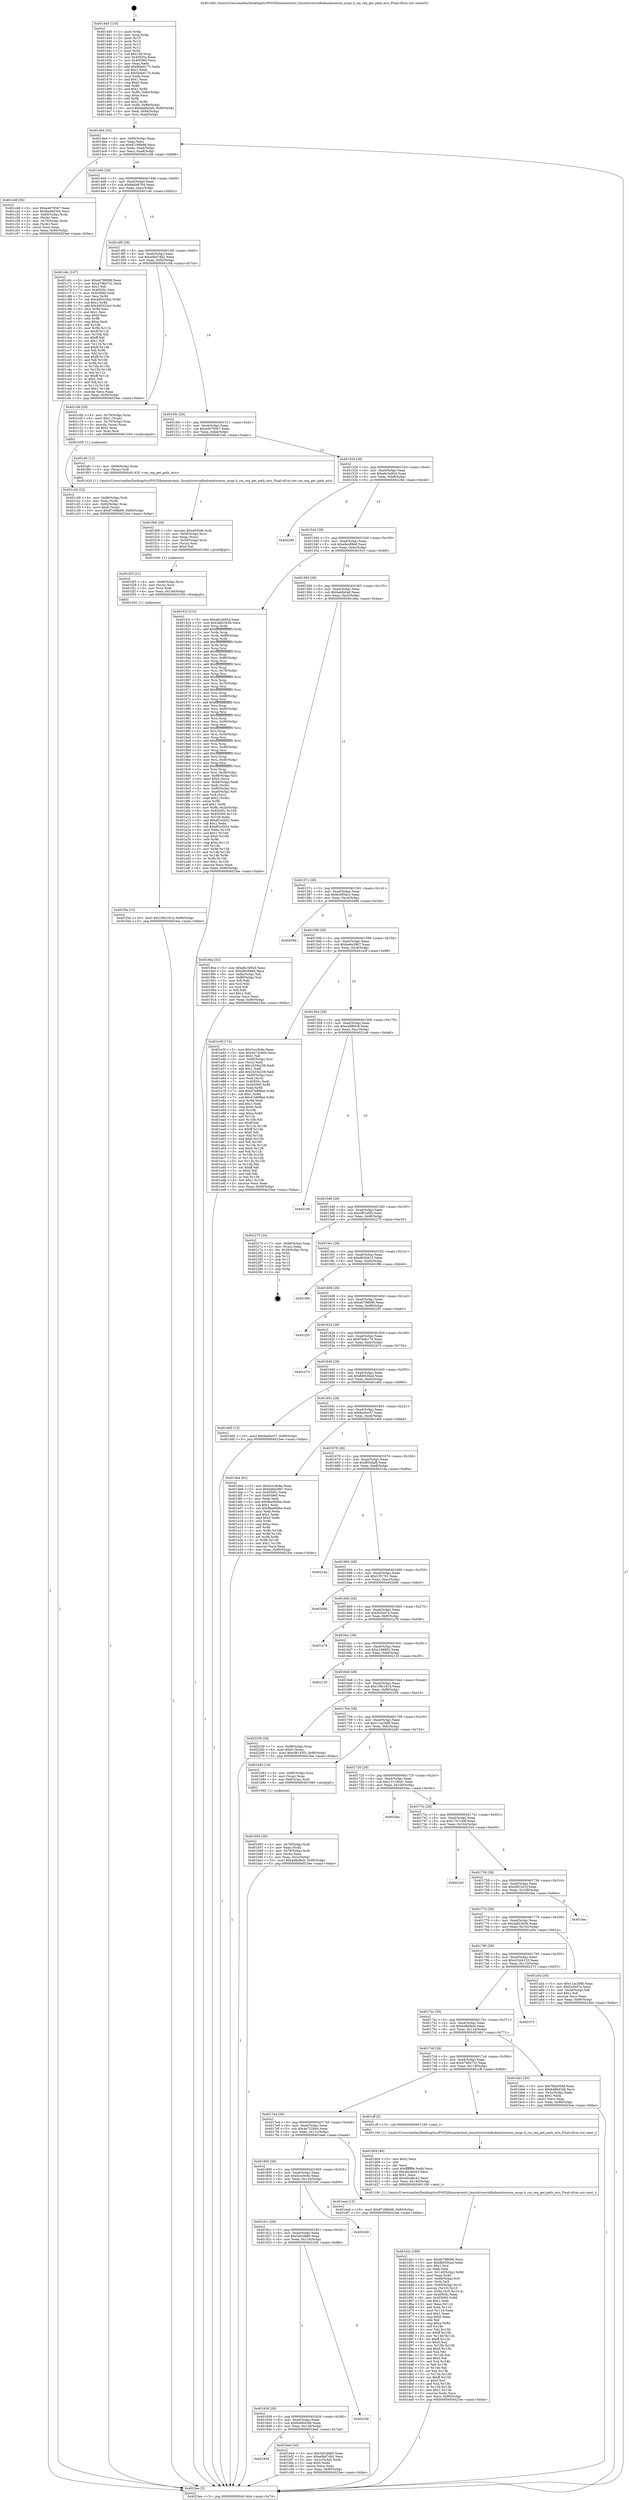 digraph "0x401440" {
  label = "0x401440 (/mnt/c/Users/mathe/Desktop/tcc/POCII/binaries/extr_linuxdriversinfinibandcorecm_msgs.h_cm_req_get_path_mtu_Final-ollvm.out::main(0))"
  labelloc = "t"
  node[shape=record]

  Entry [label="",width=0.3,height=0.3,shape=circle,fillcolor=black,style=filled]
  "0x4014b4" [label="{
     0x4014b4 [32]\l
     | [instrs]\l
     &nbsp;&nbsp;0x4014b4 \<+6\>: mov -0x90(%rbp),%eax\l
     &nbsp;&nbsp;0x4014ba \<+2\>: mov %eax,%ecx\l
     &nbsp;&nbsp;0x4014bc \<+6\>: sub $0x87c98b66,%ecx\l
     &nbsp;&nbsp;0x4014c2 \<+6\>: mov %eax,-0xa4(%rbp)\l
     &nbsp;&nbsp;0x4014c8 \<+6\>: mov %ecx,-0xa8(%rbp)\l
     &nbsp;&nbsp;0x4014ce \<+6\>: je 0000000000401c48 \<main+0x808\>\l
  }"]
  "0x401c48" [label="{
     0x401c48 [36]\l
     | [instrs]\l
     &nbsp;&nbsp;0x401c48 \<+5\>: mov $0xa4679567,%eax\l
     &nbsp;&nbsp;0x401c4d \<+5\>: mov $0x8ed46764,%ecx\l
     &nbsp;&nbsp;0x401c52 \<+4\>: mov -0x60(%rbp),%rdx\l
     &nbsp;&nbsp;0x401c56 \<+2\>: mov (%rdx),%esi\l
     &nbsp;&nbsp;0x401c58 \<+4\>: mov -0x70(%rbp),%rdx\l
     &nbsp;&nbsp;0x401c5c \<+2\>: cmp (%rdx),%esi\l
     &nbsp;&nbsp;0x401c5e \<+3\>: cmovl %ecx,%eax\l
     &nbsp;&nbsp;0x401c61 \<+6\>: mov %eax,-0x90(%rbp)\l
     &nbsp;&nbsp;0x401c67 \<+5\>: jmp 00000000004023ee \<main+0xfae\>\l
  }"]
  "0x4014d4" [label="{
     0x4014d4 [28]\l
     | [instrs]\l
     &nbsp;&nbsp;0x4014d4 \<+5\>: jmp 00000000004014d9 \<main+0x99\>\l
     &nbsp;&nbsp;0x4014d9 \<+6\>: mov -0xa4(%rbp),%eax\l
     &nbsp;&nbsp;0x4014df \<+5\>: sub $0x8ed46764,%eax\l
     &nbsp;&nbsp;0x4014e4 \<+6\>: mov %eax,-0xac(%rbp)\l
     &nbsp;&nbsp;0x4014ea \<+6\>: je 0000000000401c6c \<main+0x82c\>\l
  }"]
  Exit [label="",width=0.3,height=0.3,shape=circle,fillcolor=black,style=filled,peripheries=2]
  "0x401c6c" [label="{
     0x401c6c [147]\l
     | [instrs]\l
     &nbsp;&nbsp;0x401c6c \<+5\>: mov $0xeb798096,%eax\l
     &nbsp;&nbsp;0x401c71 \<+5\>: mov $0x47964731,%ecx\l
     &nbsp;&nbsp;0x401c76 \<+2\>: mov $0x1,%dl\l
     &nbsp;&nbsp;0x401c78 \<+7\>: mov 0x40505c,%esi\l
     &nbsp;&nbsp;0x401c7f \<+7\>: mov 0x405060,%edi\l
     &nbsp;&nbsp;0x401c86 \<+3\>: mov %esi,%r8d\l
     &nbsp;&nbsp;0x401c89 \<+7\>: sub $0x4d0323a2,%r8d\l
     &nbsp;&nbsp;0x401c90 \<+4\>: sub $0x1,%r8d\l
     &nbsp;&nbsp;0x401c94 \<+7\>: add $0x4d0323a2,%r8d\l
     &nbsp;&nbsp;0x401c9b \<+4\>: imul %r8d,%esi\l
     &nbsp;&nbsp;0x401c9f \<+3\>: and $0x1,%esi\l
     &nbsp;&nbsp;0x401ca2 \<+3\>: cmp $0x0,%esi\l
     &nbsp;&nbsp;0x401ca5 \<+4\>: sete %r9b\l
     &nbsp;&nbsp;0x401ca9 \<+3\>: cmp $0xa,%edi\l
     &nbsp;&nbsp;0x401cac \<+4\>: setl %r10b\l
     &nbsp;&nbsp;0x401cb0 \<+3\>: mov %r9b,%r11b\l
     &nbsp;&nbsp;0x401cb3 \<+4\>: xor $0xff,%r11b\l
     &nbsp;&nbsp;0x401cb7 \<+3\>: mov %r10b,%bl\l
     &nbsp;&nbsp;0x401cba \<+3\>: xor $0xff,%bl\l
     &nbsp;&nbsp;0x401cbd \<+3\>: xor $0x1,%dl\l
     &nbsp;&nbsp;0x401cc0 \<+3\>: mov %r11b,%r14b\l
     &nbsp;&nbsp;0x401cc3 \<+4\>: and $0xff,%r14b\l
     &nbsp;&nbsp;0x401cc7 \<+3\>: and %dl,%r9b\l
     &nbsp;&nbsp;0x401cca \<+3\>: mov %bl,%r15b\l
     &nbsp;&nbsp;0x401ccd \<+4\>: and $0xff,%r15b\l
     &nbsp;&nbsp;0x401cd1 \<+3\>: and %dl,%r10b\l
     &nbsp;&nbsp;0x401cd4 \<+3\>: or %r9b,%r14b\l
     &nbsp;&nbsp;0x401cd7 \<+3\>: or %r10b,%r15b\l
     &nbsp;&nbsp;0x401cda \<+3\>: xor %r15b,%r14b\l
     &nbsp;&nbsp;0x401cdd \<+3\>: or %bl,%r11b\l
     &nbsp;&nbsp;0x401ce0 \<+4\>: xor $0xff,%r11b\l
     &nbsp;&nbsp;0x401ce4 \<+3\>: or $0x1,%dl\l
     &nbsp;&nbsp;0x401ce7 \<+3\>: and %dl,%r11b\l
     &nbsp;&nbsp;0x401cea \<+3\>: or %r11b,%r14b\l
     &nbsp;&nbsp;0x401ced \<+4\>: test $0x1,%r14b\l
     &nbsp;&nbsp;0x401cf1 \<+3\>: cmovne %ecx,%eax\l
     &nbsp;&nbsp;0x401cf4 \<+6\>: mov %eax,-0x90(%rbp)\l
     &nbsp;&nbsp;0x401cfa \<+5\>: jmp 00000000004023ee \<main+0xfae\>\l
  }"]
  "0x4014f0" [label="{
     0x4014f0 [28]\l
     | [instrs]\l
     &nbsp;&nbsp;0x4014f0 \<+5\>: jmp 00000000004014f5 \<main+0xb5\>\l
     &nbsp;&nbsp;0x4014f5 \<+6\>: mov -0xa4(%rbp),%eax\l
     &nbsp;&nbsp;0x4014fb \<+5\>: sub $0xa0bd7db2,%eax\l
     &nbsp;&nbsp;0x401500 \<+6\>: mov %eax,-0xb0(%rbp)\l
     &nbsp;&nbsp;0x401506 \<+6\>: je 0000000000401c0b \<main+0x7cb\>\l
  }"]
  "0x401f3a" [label="{
     0x401f3a [15]\l
     | [instrs]\l
     &nbsp;&nbsp;0x401f3a \<+10\>: movl $0x108c1914,-0x90(%rbp)\l
     &nbsp;&nbsp;0x401f44 \<+5\>: jmp 00000000004023ee \<main+0xfae\>\l
  }"]
  "0x401c0b" [label="{
     0x401c0b [29]\l
     | [instrs]\l
     &nbsp;&nbsp;0x401c0b \<+4\>: mov -0x70(%rbp),%rax\l
     &nbsp;&nbsp;0x401c0f \<+6\>: movl $0x1,(%rax)\l
     &nbsp;&nbsp;0x401c15 \<+4\>: mov -0x70(%rbp),%rax\l
     &nbsp;&nbsp;0x401c19 \<+3\>: movslq (%rax),%rax\l
     &nbsp;&nbsp;0x401c1c \<+4\>: shl $0x2,%rax\l
     &nbsp;&nbsp;0x401c20 \<+3\>: mov %rax,%rdi\l
     &nbsp;&nbsp;0x401c23 \<+5\>: call 0000000000401050 \<malloc@plt\>\l
     | [calls]\l
     &nbsp;&nbsp;0x401050 \{1\} (unknown)\l
  }"]
  "0x40150c" [label="{
     0x40150c [28]\l
     | [instrs]\l
     &nbsp;&nbsp;0x40150c \<+5\>: jmp 0000000000401511 \<main+0xd1\>\l
     &nbsp;&nbsp;0x401511 \<+6\>: mov -0xa4(%rbp),%eax\l
     &nbsp;&nbsp;0x401517 \<+5\>: sub $0xa4679567,%eax\l
     &nbsp;&nbsp;0x40151c \<+6\>: mov %eax,-0xb4(%rbp)\l
     &nbsp;&nbsp;0x401522 \<+6\>: je 0000000000401efc \<main+0xabc\>\l
  }"]
  "0x401f25" [label="{
     0x401f25 [21]\l
     | [instrs]\l
     &nbsp;&nbsp;0x401f25 \<+4\>: mov -0x68(%rbp),%rcx\l
     &nbsp;&nbsp;0x401f29 \<+3\>: mov (%rcx),%rcx\l
     &nbsp;&nbsp;0x401f2c \<+3\>: mov %rcx,%rdi\l
     &nbsp;&nbsp;0x401f2f \<+6\>: mov %eax,-0x144(%rbp)\l
     &nbsp;&nbsp;0x401f35 \<+5\>: call 0000000000401030 \<free@plt\>\l
     | [calls]\l
     &nbsp;&nbsp;0x401030 \{1\} (unknown)\l
  }"]
  "0x401efc" [label="{
     0x401efc [12]\l
     | [instrs]\l
     &nbsp;&nbsp;0x401efc \<+4\>: mov -0x68(%rbp),%rax\l
     &nbsp;&nbsp;0x401f00 \<+3\>: mov (%rax),%rdi\l
     &nbsp;&nbsp;0x401f03 \<+5\>: call 0000000000401420 \<cm_req_get_path_mtu\>\l
     | [calls]\l
     &nbsp;&nbsp;0x401420 \{1\} (/mnt/c/Users/mathe/Desktop/tcc/POCII/binaries/extr_linuxdriversinfinibandcorecm_msgs.h_cm_req_get_path_mtu_Final-ollvm.out::cm_req_get_path_mtu)\l
  }"]
  "0x401528" [label="{
     0x401528 [28]\l
     | [instrs]\l
     &nbsp;&nbsp;0x401528 \<+5\>: jmp 000000000040152d \<main+0xed\>\l
     &nbsp;&nbsp;0x40152d \<+6\>: mov -0xa4(%rbp),%eax\l
     &nbsp;&nbsp;0x401533 \<+5\>: sub $0xa6c3e92d,%eax\l
     &nbsp;&nbsp;0x401538 \<+6\>: mov %eax,-0xb8(%rbp)\l
     &nbsp;&nbsp;0x40153e \<+6\>: je 000000000040228d \<main+0xe4d\>\l
  }"]
  "0x401f08" [label="{
     0x401f08 [29]\l
     | [instrs]\l
     &nbsp;&nbsp;0x401f08 \<+10\>: movabs $0x4030d6,%rdi\l
     &nbsp;&nbsp;0x401f12 \<+4\>: mov -0x58(%rbp),%rcx\l
     &nbsp;&nbsp;0x401f16 \<+2\>: mov %eax,(%rcx)\l
     &nbsp;&nbsp;0x401f18 \<+4\>: mov -0x58(%rbp),%rcx\l
     &nbsp;&nbsp;0x401f1c \<+2\>: mov (%rcx),%esi\l
     &nbsp;&nbsp;0x401f1e \<+2\>: mov $0x0,%al\l
     &nbsp;&nbsp;0x401f20 \<+5\>: call 0000000000401040 \<printf@plt\>\l
     | [calls]\l
     &nbsp;&nbsp;0x401040 \{1\} (unknown)\l
  }"]
  "0x40228d" [label="{
     0x40228d\l
  }", style=dashed]
  "0x401544" [label="{
     0x401544 [28]\l
     | [instrs]\l
     &nbsp;&nbsp;0x401544 \<+5\>: jmp 0000000000401549 \<main+0x109\>\l
     &nbsp;&nbsp;0x401549 \<+6\>: mov -0xa4(%rbp),%eax\l
     &nbsp;&nbsp;0x40154f \<+5\>: sub $0xa9ec89e8,%eax\l
     &nbsp;&nbsp;0x401554 \<+6\>: mov %eax,-0xbc(%rbp)\l
     &nbsp;&nbsp;0x40155a \<+6\>: je 000000000040191f \<main+0x4df\>\l
  }"]
  "0x401d2c" [label="{
     0x401d2c [169]\l
     | [instrs]\l
     &nbsp;&nbsp;0x401d2c \<+5\>: mov $0xeb798096,%ecx\l
     &nbsp;&nbsp;0x401d31 \<+5\>: mov $0xfb6530a4,%edx\l
     &nbsp;&nbsp;0x401d36 \<+3\>: mov $0x1,%sil\l
     &nbsp;&nbsp;0x401d39 \<+2\>: xor %edi,%edi\l
     &nbsp;&nbsp;0x401d3b \<+7\>: mov -0x140(%rbp),%r8d\l
     &nbsp;&nbsp;0x401d42 \<+4\>: imul %eax,%r8d\l
     &nbsp;&nbsp;0x401d46 \<+4\>: mov -0x68(%rbp),%r9\l
     &nbsp;&nbsp;0x401d4a \<+3\>: mov (%r9),%r9\l
     &nbsp;&nbsp;0x401d4d \<+4\>: mov -0x60(%rbp),%r10\l
     &nbsp;&nbsp;0x401d51 \<+3\>: movslq (%r10),%r10\l
     &nbsp;&nbsp;0x401d54 \<+4\>: mov %r8d,(%r9,%r10,4)\l
     &nbsp;&nbsp;0x401d58 \<+7\>: mov 0x40505c,%eax\l
     &nbsp;&nbsp;0x401d5f \<+8\>: mov 0x405060,%r8d\l
     &nbsp;&nbsp;0x401d67 \<+3\>: sub $0x1,%edi\l
     &nbsp;&nbsp;0x401d6a \<+3\>: mov %eax,%r11d\l
     &nbsp;&nbsp;0x401d6d \<+3\>: add %edi,%r11d\l
     &nbsp;&nbsp;0x401d70 \<+4\>: imul %r11d,%eax\l
     &nbsp;&nbsp;0x401d74 \<+3\>: and $0x1,%eax\l
     &nbsp;&nbsp;0x401d77 \<+3\>: cmp $0x0,%eax\l
     &nbsp;&nbsp;0x401d7a \<+3\>: sete %bl\l
     &nbsp;&nbsp;0x401d7d \<+4\>: cmp $0xa,%r8d\l
     &nbsp;&nbsp;0x401d81 \<+4\>: setl %r14b\l
     &nbsp;&nbsp;0x401d85 \<+3\>: mov %bl,%r15b\l
     &nbsp;&nbsp;0x401d88 \<+4\>: xor $0xff,%r15b\l
     &nbsp;&nbsp;0x401d8c \<+3\>: mov %r14b,%r12b\l
     &nbsp;&nbsp;0x401d8f \<+4\>: xor $0xff,%r12b\l
     &nbsp;&nbsp;0x401d93 \<+4\>: xor $0x0,%sil\l
     &nbsp;&nbsp;0x401d97 \<+3\>: mov %r15b,%r13b\l
     &nbsp;&nbsp;0x401d9a \<+4\>: and $0x0,%r13b\l
     &nbsp;&nbsp;0x401d9e \<+3\>: and %sil,%bl\l
     &nbsp;&nbsp;0x401da1 \<+3\>: mov %r12b,%al\l
     &nbsp;&nbsp;0x401da4 \<+2\>: and $0x0,%al\l
     &nbsp;&nbsp;0x401da6 \<+3\>: and %sil,%r14b\l
     &nbsp;&nbsp;0x401da9 \<+3\>: or %bl,%r13b\l
     &nbsp;&nbsp;0x401dac \<+3\>: or %r14b,%al\l
     &nbsp;&nbsp;0x401daf \<+3\>: xor %al,%r13b\l
     &nbsp;&nbsp;0x401db2 \<+3\>: or %r12b,%r15b\l
     &nbsp;&nbsp;0x401db5 \<+4\>: xor $0xff,%r15b\l
     &nbsp;&nbsp;0x401db9 \<+4\>: or $0x0,%sil\l
     &nbsp;&nbsp;0x401dbd \<+3\>: and %sil,%r15b\l
     &nbsp;&nbsp;0x401dc0 \<+3\>: or %r15b,%r13b\l
     &nbsp;&nbsp;0x401dc3 \<+4\>: test $0x1,%r13b\l
     &nbsp;&nbsp;0x401dc7 \<+3\>: cmovne %edx,%ecx\l
     &nbsp;&nbsp;0x401dca \<+6\>: mov %ecx,-0x90(%rbp)\l
     &nbsp;&nbsp;0x401dd0 \<+5\>: jmp 00000000004023ee \<main+0xfae\>\l
  }"]
  "0x40191f" [label="{
     0x40191f [315]\l
     | [instrs]\l
     &nbsp;&nbsp;0x40191f \<+5\>: mov $0xa6c3e92d,%eax\l
     &nbsp;&nbsp;0x401924 \<+5\>: mov $0x3a823b3b,%ecx\l
     &nbsp;&nbsp;0x401929 \<+3\>: mov %rsp,%rdx\l
     &nbsp;&nbsp;0x40192c \<+4\>: add $0xfffffffffffffff0,%rdx\l
     &nbsp;&nbsp;0x401930 \<+3\>: mov %rdx,%rsp\l
     &nbsp;&nbsp;0x401933 \<+7\>: mov %rdx,-0x88(%rbp)\l
     &nbsp;&nbsp;0x40193a \<+3\>: mov %rsp,%rdx\l
     &nbsp;&nbsp;0x40193d \<+4\>: add $0xfffffffffffffff0,%rdx\l
     &nbsp;&nbsp;0x401941 \<+3\>: mov %rdx,%rsp\l
     &nbsp;&nbsp;0x401944 \<+3\>: mov %rsp,%rsi\l
     &nbsp;&nbsp;0x401947 \<+4\>: add $0xfffffffffffffff0,%rsi\l
     &nbsp;&nbsp;0x40194b \<+3\>: mov %rsi,%rsp\l
     &nbsp;&nbsp;0x40194e \<+4\>: mov %rsi,-0x80(%rbp)\l
     &nbsp;&nbsp;0x401952 \<+3\>: mov %rsp,%rsi\l
     &nbsp;&nbsp;0x401955 \<+4\>: add $0xfffffffffffffff0,%rsi\l
     &nbsp;&nbsp;0x401959 \<+3\>: mov %rsi,%rsp\l
     &nbsp;&nbsp;0x40195c \<+4\>: mov %rsi,-0x78(%rbp)\l
     &nbsp;&nbsp;0x401960 \<+3\>: mov %rsp,%rsi\l
     &nbsp;&nbsp;0x401963 \<+4\>: add $0xfffffffffffffff0,%rsi\l
     &nbsp;&nbsp;0x401967 \<+3\>: mov %rsi,%rsp\l
     &nbsp;&nbsp;0x40196a \<+4\>: mov %rsi,-0x70(%rbp)\l
     &nbsp;&nbsp;0x40196e \<+3\>: mov %rsp,%rsi\l
     &nbsp;&nbsp;0x401971 \<+4\>: add $0xfffffffffffffff0,%rsi\l
     &nbsp;&nbsp;0x401975 \<+3\>: mov %rsi,%rsp\l
     &nbsp;&nbsp;0x401978 \<+4\>: mov %rsi,-0x68(%rbp)\l
     &nbsp;&nbsp;0x40197c \<+3\>: mov %rsp,%rsi\l
     &nbsp;&nbsp;0x40197f \<+4\>: add $0xfffffffffffffff0,%rsi\l
     &nbsp;&nbsp;0x401983 \<+3\>: mov %rsi,%rsp\l
     &nbsp;&nbsp;0x401986 \<+4\>: mov %rsi,-0x60(%rbp)\l
     &nbsp;&nbsp;0x40198a \<+3\>: mov %rsp,%rsi\l
     &nbsp;&nbsp;0x40198d \<+4\>: add $0xfffffffffffffff0,%rsi\l
     &nbsp;&nbsp;0x401991 \<+3\>: mov %rsi,%rsp\l
     &nbsp;&nbsp;0x401994 \<+4\>: mov %rsi,-0x58(%rbp)\l
     &nbsp;&nbsp;0x401998 \<+3\>: mov %rsp,%rsi\l
     &nbsp;&nbsp;0x40199b \<+4\>: add $0xfffffffffffffff0,%rsi\l
     &nbsp;&nbsp;0x40199f \<+3\>: mov %rsi,%rsp\l
     &nbsp;&nbsp;0x4019a2 \<+4\>: mov %rsi,-0x50(%rbp)\l
     &nbsp;&nbsp;0x4019a6 \<+3\>: mov %rsp,%rsi\l
     &nbsp;&nbsp;0x4019a9 \<+4\>: add $0xfffffffffffffff0,%rsi\l
     &nbsp;&nbsp;0x4019ad \<+3\>: mov %rsi,%rsp\l
     &nbsp;&nbsp;0x4019b0 \<+4\>: mov %rsi,-0x48(%rbp)\l
     &nbsp;&nbsp;0x4019b4 \<+3\>: mov %rsp,%rsi\l
     &nbsp;&nbsp;0x4019b7 \<+4\>: add $0xfffffffffffffff0,%rsi\l
     &nbsp;&nbsp;0x4019bb \<+3\>: mov %rsi,%rsp\l
     &nbsp;&nbsp;0x4019be \<+4\>: mov %rsi,-0x40(%rbp)\l
     &nbsp;&nbsp;0x4019c2 \<+3\>: mov %rsp,%rsi\l
     &nbsp;&nbsp;0x4019c5 \<+4\>: add $0xfffffffffffffff0,%rsi\l
     &nbsp;&nbsp;0x4019c9 \<+3\>: mov %rsi,%rsp\l
     &nbsp;&nbsp;0x4019cc \<+4\>: mov %rsi,-0x38(%rbp)\l
     &nbsp;&nbsp;0x4019d0 \<+7\>: mov -0x88(%rbp),%rsi\l
     &nbsp;&nbsp;0x4019d7 \<+6\>: movl $0x0,(%rsi)\l
     &nbsp;&nbsp;0x4019dd \<+6\>: mov -0x94(%rbp),%edi\l
     &nbsp;&nbsp;0x4019e3 \<+2\>: mov %edi,(%rdx)\l
     &nbsp;&nbsp;0x4019e5 \<+4\>: mov -0x80(%rbp),%rsi\l
     &nbsp;&nbsp;0x4019e9 \<+7\>: mov -0xa0(%rbp),%r8\l
     &nbsp;&nbsp;0x4019f0 \<+3\>: mov %r8,(%rsi)\l
     &nbsp;&nbsp;0x4019f3 \<+3\>: cmpl $0x2,(%rdx)\l
     &nbsp;&nbsp;0x4019f6 \<+4\>: setne %r9b\l
     &nbsp;&nbsp;0x4019fa \<+4\>: and $0x1,%r9b\l
     &nbsp;&nbsp;0x4019fe \<+4\>: mov %r9b,-0x2d(%rbp)\l
     &nbsp;&nbsp;0x401a02 \<+8\>: mov 0x40505c,%r10d\l
     &nbsp;&nbsp;0x401a0a \<+8\>: mov 0x405060,%r11d\l
     &nbsp;&nbsp;0x401a12 \<+3\>: mov %r10d,%ebx\l
     &nbsp;&nbsp;0x401a15 \<+6\>: add $0xdf1e2b52,%ebx\l
     &nbsp;&nbsp;0x401a1b \<+3\>: sub $0x1,%ebx\l
     &nbsp;&nbsp;0x401a1e \<+6\>: sub $0xdf1e2b52,%ebx\l
     &nbsp;&nbsp;0x401a24 \<+4\>: imul %ebx,%r10d\l
     &nbsp;&nbsp;0x401a28 \<+4\>: and $0x1,%r10d\l
     &nbsp;&nbsp;0x401a2c \<+4\>: cmp $0x0,%r10d\l
     &nbsp;&nbsp;0x401a30 \<+4\>: sete %r9b\l
     &nbsp;&nbsp;0x401a34 \<+4\>: cmp $0xa,%r11d\l
     &nbsp;&nbsp;0x401a38 \<+4\>: setl %r14b\l
     &nbsp;&nbsp;0x401a3c \<+3\>: mov %r9b,%r15b\l
     &nbsp;&nbsp;0x401a3f \<+3\>: and %r14b,%r15b\l
     &nbsp;&nbsp;0x401a42 \<+3\>: xor %r14b,%r9b\l
     &nbsp;&nbsp;0x401a45 \<+3\>: or %r9b,%r15b\l
     &nbsp;&nbsp;0x401a48 \<+4\>: test $0x1,%r15b\l
     &nbsp;&nbsp;0x401a4c \<+3\>: cmovne %ecx,%eax\l
     &nbsp;&nbsp;0x401a4f \<+6\>: mov %eax,-0x90(%rbp)\l
     &nbsp;&nbsp;0x401a55 \<+5\>: jmp 00000000004023ee \<main+0xfae\>\l
  }"]
  "0x401560" [label="{
     0x401560 [28]\l
     | [instrs]\l
     &nbsp;&nbsp;0x401560 \<+5\>: jmp 0000000000401565 \<main+0x125\>\l
     &nbsp;&nbsp;0x401565 \<+6\>: mov -0xa4(%rbp),%eax\l
     &nbsp;&nbsp;0x40156b \<+5\>: sub $0xbabfa5a8,%eax\l
     &nbsp;&nbsp;0x401570 \<+6\>: mov %eax,-0xc0(%rbp)\l
     &nbsp;&nbsp;0x401576 \<+6\>: je 00000000004018ea \<main+0x4aa\>\l
  }"]
  "0x401d04" [label="{
     0x401d04 [40]\l
     | [instrs]\l
     &nbsp;&nbsp;0x401d04 \<+5\>: mov $0x2,%ecx\l
     &nbsp;&nbsp;0x401d09 \<+1\>: cltd\l
     &nbsp;&nbsp;0x401d0a \<+2\>: idiv %ecx\l
     &nbsp;&nbsp;0x401d0c \<+6\>: imul $0xfffffffe,%edx,%ecx\l
     &nbsp;&nbsp;0x401d12 \<+6\>: sub $0x4bcabc43,%ecx\l
     &nbsp;&nbsp;0x401d18 \<+3\>: add $0x1,%ecx\l
     &nbsp;&nbsp;0x401d1b \<+6\>: add $0x4bcabc43,%ecx\l
     &nbsp;&nbsp;0x401d21 \<+6\>: mov %ecx,-0x140(%rbp)\l
     &nbsp;&nbsp;0x401d27 \<+5\>: call 0000000000401160 \<next_i\>\l
     | [calls]\l
     &nbsp;&nbsp;0x401160 \{1\} (/mnt/c/Users/mathe/Desktop/tcc/POCII/binaries/extr_linuxdriversinfinibandcorecm_msgs.h_cm_req_get_path_mtu_Final-ollvm.out::next_i)\l
  }"]
  "0x4018ea" [label="{
     0x4018ea [53]\l
     | [instrs]\l
     &nbsp;&nbsp;0x4018ea \<+5\>: mov $0xa6c3e92d,%eax\l
     &nbsp;&nbsp;0x4018ef \<+5\>: mov $0xa9ec89e8,%ecx\l
     &nbsp;&nbsp;0x4018f4 \<+6\>: mov -0x8a(%rbp),%dl\l
     &nbsp;&nbsp;0x4018fa \<+7\>: mov -0x89(%rbp),%sil\l
     &nbsp;&nbsp;0x401901 \<+3\>: mov %dl,%dil\l
     &nbsp;&nbsp;0x401904 \<+3\>: and %sil,%dil\l
     &nbsp;&nbsp;0x401907 \<+3\>: xor %sil,%dl\l
     &nbsp;&nbsp;0x40190a \<+3\>: or %dl,%dil\l
     &nbsp;&nbsp;0x40190d \<+4\>: test $0x1,%dil\l
     &nbsp;&nbsp;0x401911 \<+3\>: cmovne %ecx,%eax\l
     &nbsp;&nbsp;0x401914 \<+6\>: mov %eax,-0x90(%rbp)\l
     &nbsp;&nbsp;0x40191a \<+5\>: jmp 00000000004023ee \<main+0xfae\>\l
  }"]
  "0x40157c" [label="{
     0x40157c [28]\l
     | [instrs]\l
     &nbsp;&nbsp;0x40157c \<+5\>: jmp 0000000000401581 \<main+0x141\>\l
     &nbsp;&nbsp;0x401581 \<+6\>: mov -0xa4(%rbp),%eax\l
     &nbsp;&nbsp;0x401587 \<+5\>: sub $0xbc9f54c3,%eax\l
     &nbsp;&nbsp;0x40158c \<+6\>: mov %eax,-0xc4(%rbp)\l
     &nbsp;&nbsp;0x401592 \<+6\>: je 000000000040209d \<main+0xc5d\>\l
  }"]
  "0x4023ee" [label="{
     0x4023ee [5]\l
     | [instrs]\l
     &nbsp;&nbsp;0x4023ee \<+5\>: jmp 00000000004014b4 \<main+0x74\>\l
  }"]
  "0x401440" [label="{
     0x401440 [116]\l
     | [instrs]\l
     &nbsp;&nbsp;0x401440 \<+1\>: push %rbp\l
     &nbsp;&nbsp;0x401441 \<+3\>: mov %rsp,%rbp\l
     &nbsp;&nbsp;0x401444 \<+2\>: push %r15\l
     &nbsp;&nbsp;0x401446 \<+2\>: push %r14\l
     &nbsp;&nbsp;0x401448 \<+2\>: push %r13\l
     &nbsp;&nbsp;0x40144a \<+2\>: push %r12\l
     &nbsp;&nbsp;0x40144c \<+1\>: push %rbx\l
     &nbsp;&nbsp;0x40144d \<+7\>: sub $0x138,%rsp\l
     &nbsp;&nbsp;0x401454 \<+7\>: mov 0x40505c,%eax\l
     &nbsp;&nbsp;0x40145b \<+7\>: mov 0x405060,%ecx\l
     &nbsp;&nbsp;0x401462 \<+2\>: mov %eax,%edx\l
     &nbsp;&nbsp;0x401464 \<+6\>: add $0xf4de6175,%edx\l
     &nbsp;&nbsp;0x40146a \<+3\>: sub $0x1,%edx\l
     &nbsp;&nbsp;0x40146d \<+6\>: sub $0xf4de6175,%edx\l
     &nbsp;&nbsp;0x401473 \<+3\>: imul %edx,%eax\l
     &nbsp;&nbsp;0x401476 \<+3\>: and $0x1,%eax\l
     &nbsp;&nbsp;0x401479 \<+3\>: cmp $0x0,%eax\l
     &nbsp;&nbsp;0x40147c \<+4\>: sete %r8b\l
     &nbsp;&nbsp;0x401480 \<+4\>: and $0x1,%r8b\l
     &nbsp;&nbsp;0x401484 \<+7\>: mov %r8b,-0x8a(%rbp)\l
     &nbsp;&nbsp;0x40148b \<+3\>: cmp $0xa,%ecx\l
     &nbsp;&nbsp;0x40148e \<+4\>: setl %r8b\l
     &nbsp;&nbsp;0x401492 \<+4\>: and $0x1,%r8b\l
     &nbsp;&nbsp;0x401496 \<+7\>: mov %r8b,-0x89(%rbp)\l
     &nbsp;&nbsp;0x40149d \<+10\>: movl $0xbabfa5a8,-0x90(%rbp)\l
     &nbsp;&nbsp;0x4014a7 \<+6\>: mov %edi,-0x94(%rbp)\l
     &nbsp;&nbsp;0x4014ad \<+7\>: mov %rsi,-0xa0(%rbp)\l
  }"]
  "0x401c28" [label="{
     0x401c28 [32]\l
     | [instrs]\l
     &nbsp;&nbsp;0x401c28 \<+4\>: mov -0x68(%rbp),%rdi\l
     &nbsp;&nbsp;0x401c2c \<+3\>: mov %rax,(%rdi)\l
     &nbsp;&nbsp;0x401c2f \<+4\>: mov -0x60(%rbp),%rax\l
     &nbsp;&nbsp;0x401c33 \<+6\>: movl $0x0,(%rax)\l
     &nbsp;&nbsp;0x401c39 \<+10\>: movl $0x87c98b66,-0x90(%rbp)\l
     &nbsp;&nbsp;0x401c43 \<+5\>: jmp 00000000004023ee \<main+0xfae\>\l
  }"]
  "0x401854" [label="{
     0x401854\l
  }", style=dashed]
  "0x40209d" [label="{
     0x40209d\l
  }", style=dashed]
  "0x401598" [label="{
     0x401598 [28]\l
     | [instrs]\l
     &nbsp;&nbsp;0x401598 \<+5\>: jmp 000000000040159d \<main+0x15d\>\l
     &nbsp;&nbsp;0x40159d \<+6\>: mov -0xa4(%rbp),%eax\l
     &nbsp;&nbsp;0x4015a3 \<+5\>: sub $0xbe6e28b7,%eax\l
     &nbsp;&nbsp;0x4015a8 \<+6\>: mov %eax,-0xc8(%rbp)\l
     &nbsp;&nbsp;0x4015ae \<+6\>: je 0000000000401e3f \<main+0x9ff\>\l
  }"]
  "0x401bed" [label="{
     0x401bed [30]\l
     | [instrs]\l
     &nbsp;&nbsp;0x401bed \<+5\>: mov $0x5d2cfd60,%eax\l
     &nbsp;&nbsp;0x401bf2 \<+5\>: mov $0xa0bd7db2,%ecx\l
     &nbsp;&nbsp;0x401bf7 \<+3\>: mov -0x2c(%rbp),%edx\l
     &nbsp;&nbsp;0x401bfa \<+3\>: cmp $0x0,%edx\l
     &nbsp;&nbsp;0x401bfd \<+3\>: cmove %ecx,%eax\l
     &nbsp;&nbsp;0x401c00 \<+6\>: mov %eax,-0x90(%rbp)\l
     &nbsp;&nbsp;0x401c06 \<+5\>: jmp 00000000004023ee \<main+0xfae\>\l
  }"]
  "0x401e3f" [label="{
     0x401e3f [174]\l
     | [instrs]\l
     &nbsp;&nbsp;0x401e3f \<+5\>: mov $0x5ccc9c8e,%eax\l
     &nbsp;&nbsp;0x401e44 \<+5\>: mov $0x4e732844,%ecx\l
     &nbsp;&nbsp;0x401e49 \<+2\>: mov $0x1,%dl\l
     &nbsp;&nbsp;0x401e4b \<+4\>: mov -0x60(%rbp),%rsi\l
     &nbsp;&nbsp;0x401e4f \<+2\>: mov (%rsi),%edi\l
     &nbsp;&nbsp;0x401e51 \<+6\>: sub $0x1b55e238,%edi\l
     &nbsp;&nbsp;0x401e57 \<+3\>: add $0x1,%edi\l
     &nbsp;&nbsp;0x401e5a \<+6\>: add $0x1b55e238,%edi\l
     &nbsp;&nbsp;0x401e60 \<+4\>: mov -0x60(%rbp),%rsi\l
     &nbsp;&nbsp;0x401e64 \<+2\>: mov %edi,(%rsi)\l
     &nbsp;&nbsp;0x401e66 \<+7\>: mov 0x40505c,%edi\l
     &nbsp;&nbsp;0x401e6d \<+8\>: mov 0x405060,%r8d\l
     &nbsp;&nbsp;0x401e75 \<+3\>: mov %edi,%r9d\l
     &nbsp;&nbsp;0x401e78 \<+7\>: add $0x47e8f9bd,%r9d\l
     &nbsp;&nbsp;0x401e7f \<+4\>: sub $0x1,%r9d\l
     &nbsp;&nbsp;0x401e83 \<+7\>: sub $0x47e8f9bd,%r9d\l
     &nbsp;&nbsp;0x401e8a \<+4\>: imul %r9d,%edi\l
     &nbsp;&nbsp;0x401e8e \<+3\>: and $0x1,%edi\l
     &nbsp;&nbsp;0x401e91 \<+3\>: cmp $0x0,%edi\l
     &nbsp;&nbsp;0x401e94 \<+4\>: sete %r10b\l
     &nbsp;&nbsp;0x401e98 \<+4\>: cmp $0xa,%r8d\l
     &nbsp;&nbsp;0x401e9c \<+4\>: setl %r11b\l
     &nbsp;&nbsp;0x401ea0 \<+3\>: mov %r10b,%bl\l
     &nbsp;&nbsp;0x401ea3 \<+3\>: xor $0xff,%bl\l
     &nbsp;&nbsp;0x401ea6 \<+3\>: mov %r11b,%r14b\l
     &nbsp;&nbsp;0x401ea9 \<+4\>: xor $0xff,%r14b\l
     &nbsp;&nbsp;0x401ead \<+3\>: xor $0x0,%dl\l
     &nbsp;&nbsp;0x401eb0 \<+3\>: mov %bl,%r15b\l
     &nbsp;&nbsp;0x401eb3 \<+4\>: and $0x0,%r15b\l
     &nbsp;&nbsp;0x401eb7 \<+3\>: and %dl,%r10b\l
     &nbsp;&nbsp;0x401eba \<+3\>: mov %r14b,%r12b\l
     &nbsp;&nbsp;0x401ebd \<+4\>: and $0x0,%r12b\l
     &nbsp;&nbsp;0x401ec1 \<+3\>: and %dl,%r11b\l
     &nbsp;&nbsp;0x401ec4 \<+3\>: or %r10b,%r15b\l
     &nbsp;&nbsp;0x401ec7 \<+3\>: or %r11b,%r12b\l
     &nbsp;&nbsp;0x401eca \<+3\>: xor %r12b,%r15b\l
     &nbsp;&nbsp;0x401ecd \<+3\>: or %r14b,%bl\l
     &nbsp;&nbsp;0x401ed0 \<+3\>: xor $0xff,%bl\l
     &nbsp;&nbsp;0x401ed3 \<+3\>: or $0x0,%dl\l
     &nbsp;&nbsp;0x401ed6 \<+2\>: and %dl,%bl\l
     &nbsp;&nbsp;0x401ed8 \<+3\>: or %bl,%r15b\l
     &nbsp;&nbsp;0x401edb \<+4\>: test $0x1,%r15b\l
     &nbsp;&nbsp;0x401edf \<+3\>: cmovne %ecx,%eax\l
     &nbsp;&nbsp;0x401ee2 \<+6\>: mov %eax,-0x90(%rbp)\l
     &nbsp;&nbsp;0x401ee8 \<+5\>: jmp 00000000004023ee \<main+0xfae\>\l
  }"]
  "0x4015b4" [label="{
     0x4015b4 [28]\l
     | [instrs]\l
     &nbsp;&nbsp;0x4015b4 \<+5\>: jmp 00000000004015b9 \<main+0x179\>\l
     &nbsp;&nbsp;0x4015b9 \<+6\>: mov -0xa4(%rbp),%eax\l
     &nbsp;&nbsp;0x4015bf \<+5\>: sub $0xca5f60c8,%eax\l
     &nbsp;&nbsp;0x4015c4 \<+6\>: mov %eax,-0xcc(%rbp)\l
     &nbsp;&nbsp;0x4015ca \<+6\>: je 00000000004021e9 \<main+0xda9\>\l
  }"]
  "0x401838" [label="{
     0x401838 [28]\l
     | [instrs]\l
     &nbsp;&nbsp;0x401838 \<+5\>: jmp 000000000040183d \<main+0x3fd\>\l
     &nbsp;&nbsp;0x40183d \<+6\>: mov -0xa4(%rbp),%eax\l
     &nbsp;&nbsp;0x401843 \<+5\>: sub $0x6486d348,%eax\l
     &nbsp;&nbsp;0x401848 \<+6\>: mov %eax,-0x128(%rbp)\l
     &nbsp;&nbsp;0x40184e \<+6\>: je 0000000000401bed \<main+0x7ad\>\l
  }"]
  "0x4021e9" [label="{
     0x4021e9\l
  }", style=dashed]
  "0x4015d0" [label="{
     0x4015d0 [28]\l
     | [instrs]\l
     &nbsp;&nbsp;0x4015d0 \<+5\>: jmp 00000000004015d5 \<main+0x195\>\l
     &nbsp;&nbsp;0x4015d5 \<+6\>: mov -0xa4(%rbp),%eax\l
     &nbsp;&nbsp;0x4015db \<+5\>: sub $0xcf8145f3,%eax\l
     &nbsp;&nbsp;0x4015e0 \<+6\>: mov %eax,-0xd0(%rbp)\l
     &nbsp;&nbsp;0x4015e6 \<+6\>: je 0000000000402275 \<main+0xe35\>\l
  }"]
  "0x402236" [label="{
     0x402236\l
  }", style=dashed]
  "0x402275" [label="{
     0x402275 [24]\l
     | [instrs]\l
     &nbsp;&nbsp;0x402275 \<+7\>: mov -0x88(%rbp),%rax\l
     &nbsp;&nbsp;0x40227c \<+2\>: mov (%rax),%eax\l
     &nbsp;&nbsp;0x40227e \<+4\>: lea -0x28(%rbp),%rsp\l
     &nbsp;&nbsp;0x402282 \<+1\>: pop %rbx\l
     &nbsp;&nbsp;0x402283 \<+2\>: pop %r12\l
     &nbsp;&nbsp;0x402285 \<+2\>: pop %r13\l
     &nbsp;&nbsp;0x402287 \<+2\>: pop %r14\l
     &nbsp;&nbsp;0x402289 \<+2\>: pop %r15\l
     &nbsp;&nbsp;0x40228b \<+1\>: pop %rbp\l
     &nbsp;&nbsp;0x40228c \<+1\>: ret\l
  }"]
  "0x4015ec" [label="{
     0x4015ec [28]\l
     | [instrs]\l
     &nbsp;&nbsp;0x4015ec \<+5\>: jmp 00000000004015f1 \<main+0x1b1\>\l
     &nbsp;&nbsp;0x4015f1 \<+6\>: mov -0xa4(%rbp),%eax\l
     &nbsp;&nbsp;0x4015f7 \<+5\>: sub $0xdfc5bb15,%eax\l
     &nbsp;&nbsp;0x4015fc \<+6\>: mov %eax,-0xd4(%rbp)\l
     &nbsp;&nbsp;0x401602 \<+6\>: je 0000000000401f86 \<main+0xb46\>\l
  }"]
  "0x40181c" [label="{
     0x40181c [28]\l
     | [instrs]\l
     &nbsp;&nbsp;0x40181c \<+5\>: jmp 0000000000401821 \<main+0x3e1\>\l
     &nbsp;&nbsp;0x401821 \<+6\>: mov -0xa4(%rbp),%eax\l
     &nbsp;&nbsp;0x401827 \<+5\>: sub $0x5d2cfd60,%eax\l
     &nbsp;&nbsp;0x40182c \<+6\>: mov %eax,-0x124(%rbp)\l
     &nbsp;&nbsp;0x401832 \<+6\>: je 0000000000402236 \<main+0xdf6\>\l
  }"]
  "0x401f86" [label="{
     0x401f86\l
  }", style=dashed]
  "0x401608" [label="{
     0x401608 [28]\l
     | [instrs]\l
     &nbsp;&nbsp;0x401608 \<+5\>: jmp 000000000040160d \<main+0x1cd\>\l
     &nbsp;&nbsp;0x40160d \<+6\>: mov -0xa4(%rbp),%eax\l
     &nbsp;&nbsp;0x401613 \<+5\>: sub $0xeb798096,%eax\l
     &nbsp;&nbsp;0x401618 \<+6\>: mov %eax,-0xd8(%rbp)\l
     &nbsp;&nbsp;0x40161e \<+6\>: je 00000000004022f3 \<main+0xeb3\>\l
  }"]
  "0x402349" [label="{
     0x402349\l
  }", style=dashed]
  "0x4022f3" [label="{
     0x4022f3\l
  }", style=dashed]
  "0x401624" [label="{
     0x401624 [28]\l
     | [instrs]\l
     &nbsp;&nbsp;0x401624 \<+5\>: jmp 0000000000401629 \<main+0x1e9\>\l
     &nbsp;&nbsp;0x401629 \<+6\>: mov -0xa4(%rbp),%eax\l
     &nbsp;&nbsp;0x40162f \<+5\>: sub $0xf7bde174,%eax\l
     &nbsp;&nbsp;0x401634 \<+6\>: mov %eax,-0xdc(%rbp)\l
     &nbsp;&nbsp;0x40163a \<+6\>: je 0000000000401b74 \<main+0x734\>\l
  }"]
  "0x401800" [label="{
     0x401800 [28]\l
     | [instrs]\l
     &nbsp;&nbsp;0x401800 \<+5\>: jmp 0000000000401805 \<main+0x3c5\>\l
     &nbsp;&nbsp;0x401805 \<+6\>: mov -0xa4(%rbp),%eax\l
     &nbsp;&nbsp;0x40180b \<+5\>: sub $0x5ccc9c8e,%eax\l
     &nbsp;&nbsp;0x401810 \<+6\>: mov %eax,-0x120(%rbp)\l
     &nbsp;&nbsp;0x401816 \<+6\>: je 0000000000402349 \<main+0xf09\>\l
  }"]
  "0x401b74" [label="{
     0x401b74\l
  }", style=dashed]
  "0x401640" [label="{
     0x401640 [28]\l
     | [instrs]\l
     &nbsp;&nbsp;0x401640 \<+5\>: jmp 0000000000401645 \<main+0x205\>\l
     &nbsp;&nbsp;0x401645 \<+6\>: mov -0xa4(%rbp),%eax\l
     &nbsp;&nbsp;0x40164b \<+5\>: sub $0xfb6530a4,%eax\l
     &nbsp;&nbsp;0x401650 \<+6\>: mov %eax,-0xe0(%rbp)\l
     &nbsp;&nbsp;0x401656 \<+6\>: je 0000000000401dd5 \<main+0x995\>\l
  }"]
  "0x401eed" [label="{
     0x401eed [15]\l
     | [instrs]\l
     &nbsp;&nbsp;0x401eed \<+10\>: movl $0x87c98b66,-0x90(%rbp)\l
     &nbsp;&nbsp;0x401ef7 \<+5\>: jmp 00000000004023ee \<main+0xfae\>\l
  }"]
  "0x401dd5" [label="{
     0x401dd5 [15]\l
     | [instrs]\l
     &nbsp;&nbsp;0x401dd5 \<+10\>: movl $0xfea0ec57,-0x90(%rbp)\l
     &nbsp;&nbsp;0x401ddf \<+5\>: jmp 00000000004023ee \<main+0xfae\>\l
  }"]
  "0x40165c" [label="{
     0x40165c [28]\l
     | [instrs]\l
     &nbsp;&nbsp;0x40165c \<+5\>: jmp 0000000000401661 \<main+0x221\>\l
     &nbsp;&nbsp;0x401661 \<+6\>: mov -0xa4(%rbp),%eax\l
     &nbsp;&nbsp;0x401667 \<+5\>: sub $0xfea0ec57,%eax\l
     &nbsp;&nbsp;0x40166c \<+6\>: mov %eax,-0xe4(%rbp)\l
     &nbsp;&nbsp;0x401672 \<+6\>: je 0000000000401de4 \<main+0x9a4\>\l
  }"]
  "0x4017e4" [label="{
     0x4017e4 [28]\l
     | [instrs]\l
     &nbsp;&nbsp;0x4017e4 \<+5\>: jmp 00000000004017e9 \<main+0x3a9\>\l
     &nbsp;&nbsp;0x4017e9 \<+6\>: mov -0xa4(%rbp),%eax\l
     &nbsp;&nbsp;0x4017ef \<+5\>: sub $0x4e732844,%eax\l
     &nbsp;&nbsp;0x4017f4 \<+6\>: mov %eax,-0x11c(%rbp)\l
     &nbsp;&nbsp;0x4017fa \<+6\>: je 0000000000401eed \<main+0xaad\>\l
  }"]
  "0x401de4" [label="{
     0x401de4 [91]\l
     | [instrs]\l
     &nbsp;&nbsp;0x401de4 \<+5\>: mov $0x5ccc9c8e,%eax\l
     &nbsp;&nbsp;0x401de9 \<+5\>: mov $0xbe6e28b7,%ecx\l
     &nbsp;&nbsp;0x401dee \<+7\>: mov 0x40505c,%edx\l
     &nbsp;&nbsp;0x401df5 \<+7\>: mov 0x405060,%esi\l
     &nbsp;&nbsp;0x401dfc \<+2\>: mov %edx,%edi\l
     &nbsp;&nbsp;0x401dfe \<+6\>: add $0x9be060be,%edi\l
     &nbsp;&nbsp;0x401e04 \<+3\>: sub $0x1,%edi\l
     &nbsp;&nbsp;0x401e07 \<+6\>: sub $0x9be060be,%edi\l
     &nbsp;&nbsp;0x401e0d \<+3\>: imul %edi,%edx\l
     &nbsp;&nbsp;0x401e10 \<+3\>: and $0x1,%edx\l
     &nbsp;&nbsp;0x401e13 \<+3\>: cmp $0x0,%edx\l
     &nbsp;&nbsp;0x401e16 \<+4\>: sete %r8b\l
     &nbsp;&nbsp;0x401e1a \<+3\>: cmp $0xa,%esi\l
     &nbsp;&nbsp;0x401e1d \<+4\>: setl %r9b\l
     &nbsp;&nbsp;0x401e21 \<+3\>: mov %r8b,%r10b\l
     &nbsp;&nbsp;0x401e24 \<+3\>: and %r9b,%r10b\l
     &nbsp;&nbsp;0x401e27 \<+3\>: xor %r9b,%r8b\l
     &nbsp;&nbsp;0x401e2a \<+3\>: or %r8b,%r10b\l
     &nbsp;&nbsp;0x401e2d \<+4\>: test $0x1,%r10b\l
     &nbsp;&nbsp;0x401e31 \<+3\>: cmovne %ecx,%eax\l
     &nbsp;&nbsp;0x401e34 \<+6\>: mov %eax,-0x90(%rbp)\l
     &nbsp;&nbsp;0x401e3a \<+5\>: jmp 00000000004023ee \<main+0xfae\>\l
  }"]
  "0x401678" [label="{
     0x401678 [28]\l
     | [instrs]\l
     &nbsp;&nbsp;0x401678 \<+5\>: jmp 000000000040167d \<main+0x23d\>\l
     &nbsp;&nbsp;0x40167d \<+6\>: mov -0xa4(%rbp),%eax\l
     &nbsp;&nbsp;0x401683 \<+5\>: sub $0xff35daf6,%eax\l
     &nbsp;&nbsp;0x401688 \<+6\>: mov %eax,-0xe8(%rbp)\l
     &nbsp;&nbsp;0x40168e \<+6\>: je 00000000004021da \<main+0xd9a\>\l
  }"]
  "0x401cff" [label="{
     0x401cff [5]\l
     | [instrs]\l
     &nbsp;&nbsp;0x401cff \<+5\>: call 0000000000401160 \<next_i\>\l
     | [calls]\l
     &nbsp;&nbsp;0x401160 \{1\} (/mnt/c/Users/mathe/Desktop/tcc/POCII/binaries/extr_linuxdriversinfinibandcorecm_msgs.h_cm_req_get_path_mtu_Final-ollvm.out::next_i)\l
  }"]
  "0x4021da" [label="{
     0x4021da\l
  }", style=dashed]
  "0x401694" [label="{
     0x401694 [28]\l
     | [instrs]\l
     &nbsp;&nbsp;0x401694 \<+5\>: jmp 0000000000401699 \<main+0x259\>\l
     &nbsp;&nbsp;0x401699 \<+6\>: mov -0xa4(%rbp),%eax\l
     &nbsp;&nbsp;0x40169f \<+5\>: sub $0x23f1761,%eax\l
     &nbsp;&nbsp;0x4016a4 \<+6\>: mov %eax,-0xec(%rbp)\l
     &nbsp;&nbsp;0x4016aa \<+6\>: je 0000000000402000 \<main+0xbc0\>\l
  }"]
  "0x4017c8" [label="{
     0x4017c8 [28]\l
     | [instrs]\l
     &nbsp;&nbsp;0x4017c8 \<+5\>: jmp 00000000004017cd \<main+0x38d\>\l
     &nbsp;&nbsp;0x4017cd \<+6\>: mov -0xa4(%rbp),%eax\l
     &nbsp;&nbsp;0x4017d3 \<+5\>: sub $0x47964731,%eax\l
     &nbsp;&nbsp;0x4017d8 \<+6\>: mov %eax,-0x118(%rbp)\l
     &nbsp;&nbsp;0x4017de \<+6\>: je 0000000000401cff \<main+0x8bf\>\l
  }"]
  "0x402000" [label="{
     0x402000\l
  }", style=dashed]
  "0x4016b0" [label="{
     0x4016b0 [28]\l
     | [instrs]\l
     &nbsp;&nbsp;0x4016b0 \<+5\>: jmp 00000000004016b5 \<main+0x275\>\l
     &nbsp;&nbsp;0x4016b5 \<+6\>: mov -0xa4(%rbp),%eax\l
     &nbsp;&nbsp;0x4016bb \<+5\>: sub $0x5c5e47a,%eax\l
     &nbsp;&nbsp;0x4016c0 \<+6\>: mov %eax,-0xf0(%rbp)\l
     &nbsp;&nbsp;0x4016c6 \<+6\>: je 0000000000401a78 \<main+0x638\>\l
  }"]
  "0x401bb1" [label="{
     0x401bb1 [30]\l
     | [instrs]\l
     &nbsp;&nbsp;0x401bb1 \<+5\>: mov $0x7fbd30dd,%eax\l
     &nbsp;&nbsp;0x401bb6 \<+5\>: mov $0x6486d348,%ecx\l
     &nbsp;&nbsp;0x401bbb \<+3\>: mov -0x2c(%rbp),%edx\l
     &nbsp;&nbsp;0x401bbe \<+3\>: cmp $0x1,%edx\l
     &nbsp;&nbsp;0x401bc1 \<+3\>: cmovl %ecx,%eax\l
     &nbsp;&nbsp;0x401bc4 \<+6\>: mov %eax,-0x90(%rbp)\l
     &nbsp;&nbsp;0x401bca \<+5\>: jmp 00000000004023ee \<main+0xfae\>\l
  }"]
  "0x401a78" [label="{
     0x401a78\l
  }", style=dashed]
  "0x4016cc" [label="{
     0x4016cc [28]\l
     | [instrs]\l
     &nbsp;&nbsp;0x4016cc \<+5\>: jmp 00000000004016d1 \<main+0x291\>\l
     &nbsp;&nbsp;0x4016d1 \<+6\>: mov -0xa4(%rbp),%eax\l
     &nbsp;&nbsp;0x4016d7 \<+5\>: sub $0xc166892,%eax\l
     &nbsp;&nbsp;0x4016dc \<+6\>: mov %eax,-0xf4(%rbp)\l
     &nbsp;&nbsp;0x4016e2 \<+6\>: je 0000000000402135 \<main+0xcf5\>\l
  }"]
  "0x4017ac" [label="{
     0x4017ac [28]\l
     | [instrs]\l
     &nbsp;&nbsp;0x4017ac \<+5\>: jmp 00000000004017b1 \<main+0x371\>\l
     &nbsp;&nbsp;0x4017b1 \<+6\>: mov -0xa4(%rbp),%eax\l
     &nbsp;&nbsp;0x4017b7 \<+5\>: sub $0x44fedbcb,%eax\l
     &nbsp;&nbsp;0x4017bc \<+6\>: mov %eax,-0x114(%rbp)\l
     &nbsp;&nbsp;0x4017c2 \<+6\>: je 0000000000401bb1 \<main+0x771\>\l
  }"]
  "0x402135" [label="{
     0x402135\l
  }", style=dashed]
  "0x4016e8" [label="{
     0x4016e8 [28]\l
     | [instrs]\l
     &nbsp;&nbsp;0x4016e8 \<+5\>: jmp 00000000004016ed \<main+0x2ad\>\l
     &nbsp;&nbsp;0x4016ed \<+6\>: mov -0xa4(%rbp),%eax\l
     &nbsp;&nbsp;0x4016f3 \<+5\>: sub $0x108c1914,%eax\l
     &nbsp;&nbsp;0x4016f8 \<+6\>: mov %eax,-0xf8(%rbp)\l
     &nbsp;&nbsp;0x4016fe \<+6\>: je 0000000000402259 \<main+0xe19\>\l
  }"]
  "0x402373" [label="{
     0x402373\l
  }", style=dashed]
  "0x402259" [label="{
     0x402259 [28]\l
     | [instrs]\l
     &nbsp;&nbsp;0x402259 \<+7\>: mov -0x88(%rbp),%rax\l
     &nbsp;&nbsp;0x402260 \<+6\>: movl $0x0,(%rax)\l
     &nbsp;&nbsp;0x402266 \<+10\>: movl $0xcf8145f3,-0x90(%rbp)\l
     &nbsp;&nbsp;0x402270 \<+5\>: jmp 00000000004023ee \<main+0xfae\>\l
  }"]
  "0x401704" [label="{
     0x401704 [28]\l
     | [instrs]\l
     &nbsp;&nbsp;0x401704 \<+5\>: jmp 0000000000401709 \<main+0x2c9\>\l
     &nbsp;&nbsp;0x401709 \<+6\>: mov -0xa4(%rbp),%eax\l
     &nbsp;&nbsp;0x40170f \<+5\>: sub $0x11ac26f8,%eax\l
     &nbsp;&nbsp;0x401714 \<+6\>: mov %eax,-0xfc(%rbp)\l
     &nbsp;&nbsp;0x40171a \<+6\>: je 0000000000401b83 \<main+0x743\>\l
  }"]
  "0x401b93" [label="{
     0x401b93 [30]\l
     | [instrs]\l
     &nbsp;&nbsp;0x401b93 \<+4\>: mov -0x78(%rbp),%rdi\l
     &nbsp;&nbsp;0x401b97 \<+2\>: mov %eax,(%rdi)\l
     &nbsp;&nbsp;0x401b99 \<+4\>: mov -0x78(%rbp),%rdi\l
     &nbsp;&nbsp;0x401b9d \<+2\>: mov (%rdi),%eax\l
     &nbsp;&nbsp;0x401b9f \<+3\>: mov %eax,-0x2c(%rbp)\l
     &nbsp;&nbsp;0x401ba2 \<+10\>: movl $0x44fedbcb,-0x90(%rbp)\l
     &nbsp;&nbsp;0x401bac \<+5\>: jmp 00000000004023ee \<main+0xfae\>\l
  }"]
  "0x401b83" [label="{
     0x401b83 [16]\l
     | [instrs]\l
     &nbsp;&nbsp;0x401b83 \<+4\>: mov -0x80(%rbp),%rax\l
     &nbsp;&nbsp;0x401b87 \<+3\>: mov (%rax),%rax\l
     &nbsp;&nbsp;0x401b8a \<+4\>: mov 0x8(%rax),%rdi\l
     &nbsp;&nbsp;0x401b8e \<+5\>: call 0000000000401060 \<atoi@plt\>\l
     | [calls]\l
     &nbsp;&nbsp;0x401060 \{1\} (unknown)\l
  }"]
  "0x401720" [label="{
     0x401720 [28]\l
     | [instrs]\l
     &nbsp;&nbsp;0x401720 \<+5\>: jmp 0000000000401725 \<main+0x2e5\>\l
     &nbsp;&nbsp;0x401725 \<+6\>: mov -0xa4(%rbp),%eax\l
     &nbsp;&nbsp;0x40172b \<+5\>: sub $0x131190d1,%eax\l
     &nbsp;&nbsp;0x401730 \<+6\>: mov %eax,-0x100(%rbp)\l
     &nbsp;&nbsp;0x401736 \<+6\>: je 00000000004020ac \<main+0xc6c\>\l
  }"]
  "0x401790" [label="{
     0x401790 [28]\l
     | [instrs]\l
     &nbsp;&nbsp;0x401790 \<+5\>: jmp 0000000000401795 \<main+0x355\>\l
     &nbsp;&nbsp;0x401795 \<+6\>: mov -0xa4(%rbp),%eax\l
     &nbsp;&nbsp;0x40179b \<+5\>: sub $0x433d4133,%eax\l
     &nbsp;&nbsp;0x4017a0 \<+6\>: mov %eax,-0x110(%rbp)\l
     &nbsp;&nbsp;0x4017a6 \<+6\>: je 0000000000402373 \<main+0xf33\>\l
  }"]
  "0x4020ac" [label="{
     0x4020ac\l
  }", style=dashed]
  "0x40173c" [label="{
     0x40173c [28]\l
     | [instrs]\l
     &nbsp;&nbsp;0x40173c \<+5\>: jmp 0000000000401741 \<main+0x301\>\l
     &nbsp;&nbsp;0x401741 \<+6\>: mov -0xa4(%rbp),%eax\l
     &nbsp;&nbsp;0x401747 \<+5\>: sub $0x1747c49f,%eax\l
     &nbsp;&nbsp;0x40174c \<+6\>: mov %eax,-0x104(%rbp)\l
     &nbsp;&nbsp;0x401752 \<+6\>: je 0000000000402245 \<main+0xe05\>\l
  }"]
  "0x401a5a" [label="{
     0x401a5a [30]\l
     | [instrs]\l
     &nbsp;&nbsp;0x401a5a \<+5\>: mov $0x11ac26f8,%eax\l
     &nbsp;&nbsp;0x401a5f \<+5\>: mov $0x5c5e47a,%ecx\l
     &nbsp;&nbsp;0x401a64 \<+3\>: mov -0x2d(%rbp),%dl\l
     &nbsp;&nbsp;0x401a67 \<+3\>: test $0x1,%dl\l
     &nbsp;&nbsp;0x401a6a \<+3\>: cmovne %ecx,%eax\l
     &nbsp;&nbsp;0x401a6d \<+6\>: mov %eax,-0x90(%rbp)\l
     &nbsp;&nbsp;0x401a73 \<+5\>: jmp 00000000004023ee \<main+0xfae\>\l
  }"]
  "0x402245" [label="{
     0x402245\l
  }", style=dashed]
  "0x401758" [label="{
     0x401758 [28]\l
     | [instrs]\l
     &nbsp;&nbsp;0x401758 \<+5\>: jmp 000000000040175d \<main+0x31d\>\l
     &nbsp;&nbsp;0x40175d \<+6\>: mov -0xa4(%rbp),%eax\l
     &nbsp;&nbsp;0x401763 \<+5\>: sub $0x26f1b31f,%eax\l
     &nbsp;&nbsp;0x401768 \<+6\>: mov %eax,-0x108(%rbp)\l
     &nbsp;&nbsp;0x40176e \<+6\>: je 0000000000401faa \<main+0xb6a\>\l
  }"]
  "0x401774" [label="{
     0x401774 [28]\l
     | [instrs]\l
     &nbsp;&nbsp;0x401774 \<+5\>: jmp 0000000000401779 \<main+0x339\>\l
     &nbsp;&nbsp;0x401779 \<+6\>: mov -0xa4(%rbp),%eax\l
     &nbsp;&nbsp;0x40177f \<+5\>: sub $0x3a823b3b,%eax\l
     &nbsp;&nbsp;0x401784 \<+6\>: mov %eax,-0x10c(%rbp)\l
     &nbsp;&nbsp;0x40178a \<+6\>: je 0000000000401a5a \<main+0x61a\>\l
  }"]
  "0x401faa" [label="{
     0x401faa\l
  }", style=dashed]
  Entry -> "0x401440" [label=" 1"]
  "0x4014b4" -> "0x401c48" [label=" 2"]
  "0x4014b4" -> "0x4014d4" [label=" 16"]
  "0x402275" -> Exit [label=" 1"]
  "0x4014d4" -> "0x401c6c" [label=" 1"]
  "0x4014d4" -> "0x4014f0" [label=" 15"]
  "0x402259" -> "0x4023ee" [label=" 1"]
  "0x4014f0" -> "0x401c0b" [label=" 1"]
  "0x4014f0" -> "0x40150c" [label=" 14"]
  "0x401f3a" -> "0x4023ee" [label=" 1"]
  "0x40150c" -> "0x401efc" [label=" 1"]
  "0x40150c" -> "0x401528" [label=" 13"]
  "0x401f25" -> "0x401f3a" [label=" 1"]
  "0x401528" -> "0x40228d" [label=" 0"]
  "0x401528" -> "0x401544" [label=" 13"]
  "0x401f08" -> "0x401f25" [label=" 1"]
  "0x401544" -> "0x40191f" [label=" 1"]
  "0x401544" -> "0x401560" [label=" 12"]
  "0x401efc" -> "0x401f08" [label=" 1"]
  "0x401560" -> "0x4018ea" [label=" 1"]
  "0x401560" -> "0x40157c" [label=" 11"]
  "0x4018ea" -> "0x4023ee" [label=" 1"]
  "0x401440" -> "0x4014b4" [label=" 1"]
  "0x4023ee" -> "0x4014b4" [label=" 17"]
  "0x401eed" -> "0x4023ee" [label=" 1"]
  "0x40191f" -> "0x4023ee" [label=" 1"]
  "0x401e3f" -> "0x4023ee" [label=" 1"]
  "0x40157c" -> "0x40209d" [label=" 0"]
  "0x40157c" -> "0x401598" [label=" 11"]
  "0x401de4" -> "0x4023ee" [label=" 1"]
  "0x401598" -> "0x401e3f" [label=" 1"]
  "0x401598" -> "0x4015b4" [label=" 10"]
  "0x401dd5" -> "0x4023ee" [label=" 1"]
  "0x4015b4" -> "0x4021e9" [label=" 0"]
  "0x4015b4" -> "0x4015d0" [label=" 10"]
  "0x401d04" -> "0x401d2c" [label=" 1"]
  "0x4015d0" -> "0x402275" [label=" 1"]
  "0x4015d0" -> "0x4015ec" [label=" 9"]
  "0x401cff" -> "0x401d04" [label=" 1"]
  "0x4015ec" -> "0x401f86" [label=" 0"]
  "0x4015ec" -> "0x401608" [label=" 9"]
  "0x401c48" -> "0x4023ee" [label=" 2"]
  "0x401608" -> "0x4022f3" [label=" 0"]
  "0x401608" -> "0x401624" [label=" 9"]
  "0x401c28" -> "0x4023ee" [label=" 1"]
  "0x401624" -> "0x401b74" [label=" 0"]
  "0x401624" -> "0x401640" [label=" 9"]
  "0x401bed" -> "0x4023ee" [label=" 1"]
  "0x401640" -> "0x401dd5" [label=" 1"]
  "0x401640" -> "0x40165c" [label=" 8"]
  "0x401838" -> "0x401854" [label=" 0"]
  "0x40165c" -> "0x401de4" [label=" 1"]
  "0x40165c" -> "0x401678" [label=" 7"]
  "0x401d2c" -> "0x4023ee" [label=" 1"]
  "0x401678" -> "0x4021da" [label=" 0"]
  "0x401678" -> "0x401694" [label=" 7"]
  "0x40181c" -> "0x401838" [label=" 1"]
  "0x401694" -> "0x402000" [label=" 0"]
  "0x401694" -> "0x4016b0" [label=" 7"]
  "0x401c6c" -> "0x4023ee" [label=" 1"]
  "0x4016b0" -> "0x401a78" [label=" 0"]
  "0x4016b0" -> "0x4016cc" [label=" 7"]
  "0x401800" -> "0x40181c" [label=" 1"]
  "0x4016cc" -> "0x402135" [label=" 0"]
  "0x4016cc" -> "0x4016e8" [label=" 7"]
  "0x401c0b" -> "0x401c28" [label=" 1"]
  "0x4016e8" -> "0x402259" [label=" 1"]
  "0x4016e8" -> "0x401704" [label=" 6"]
  "0x4017e4" -> "0x401800" [label=" 1"]
  "0x401704" -> "0x401b83" [label=" 1"]
  "0x401704" -> "0x401720" [label=" 5"]
  "0x401838" -> "0x401bed" [label=" 1"]
  "0x401720" -> "0x4020ac" [label=" 0"]
  "0x401720" -> "0x40173c" [label=" 5"]
  "0x4017c8" -> "0x4017e4" [label=" 2"]
  "0x40173c" -> "0x402245" [label=" 0"]
  "0x40173c" -> "0x401758" [label=" 5"]
  "0x4017c8" -> "0x401cff" [label=" 1"]
  "0x401758" -> "0x401faa" [label=" 0"]
  "0x401758" -> "0x401774" [label=" 5"]
  "0x40181c" -> "0x402236" [label=" 0"]
  "0x401774" -> "0x401a5a" [label=" 1"]
  "0x401774" -> "0x401790" [label=" 4"]
  "0x401a5a" -> "0x4023ee" [label=" 1"]
  "0x401b83" -> "0x401b93" [label=" 1"]
  "0x401b93" -> "0x4023ee" [label=" 1"]
  "0x4017e4" -> "0x401eed" [label=" 1"]
  "0x401790" -> "0x402373" [label=" 0"]
  "0x401790" -> "0x4017ac" [label=" 4"]
  "0x401800" -> "0x402349" [label=" 0"]
  "0x4017ac" -> "0x401bb1" [label=" 1"]
  "0x4017ac" -> "0x4017c8" [label=" 3"]
  "0x401bb1" -> "0x4023ee" [label=" 1"]
}
